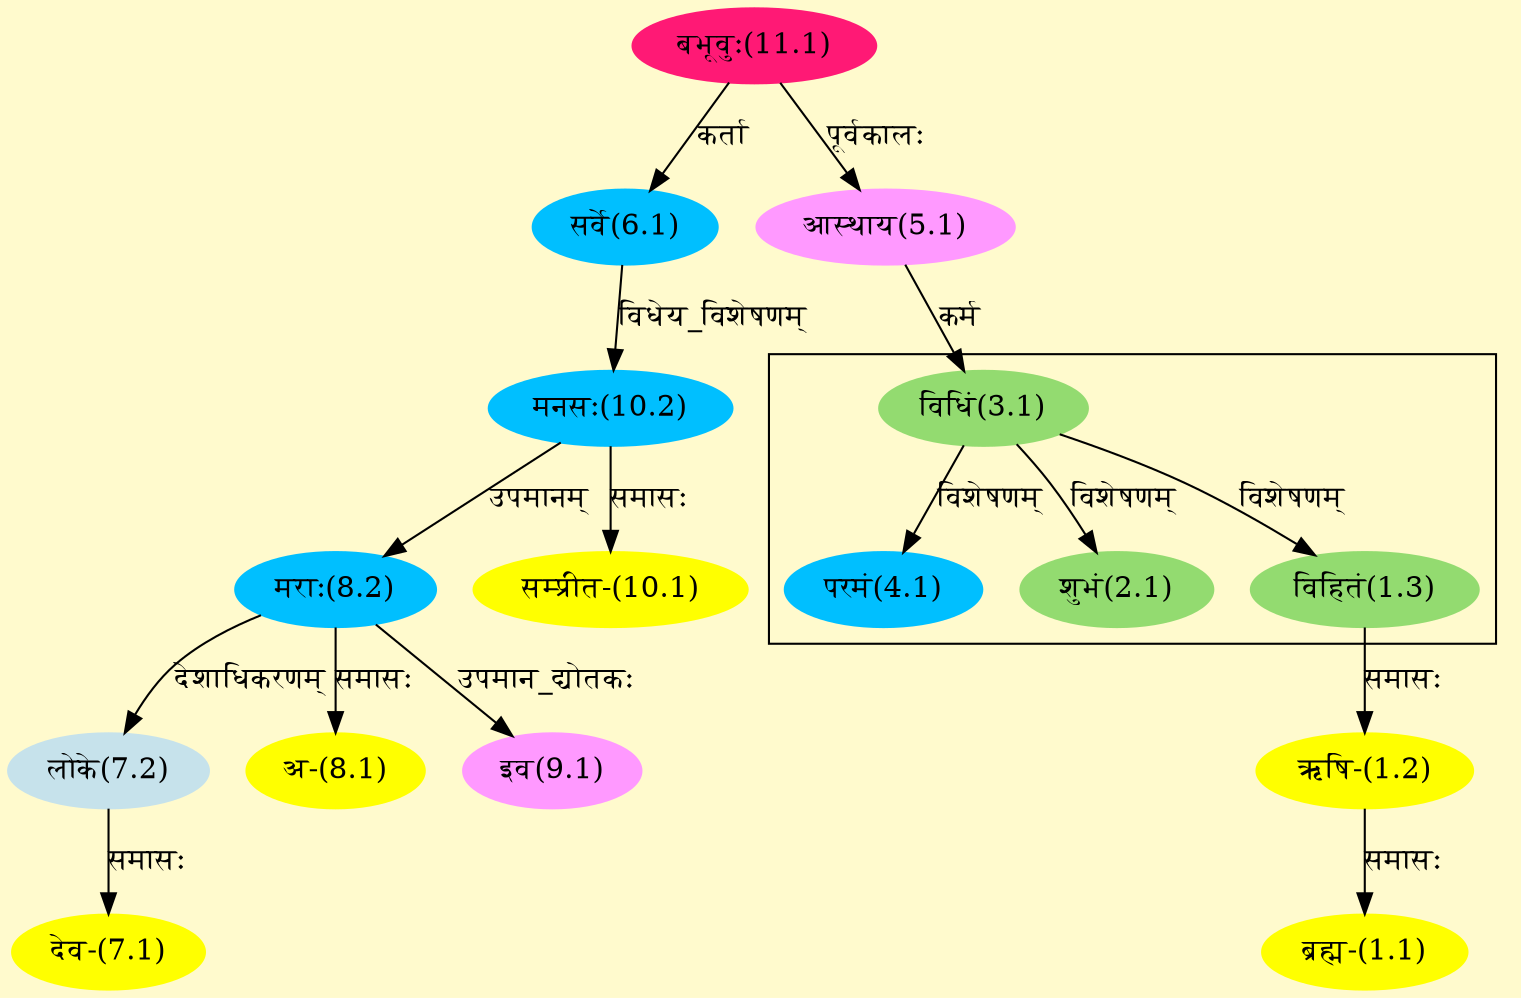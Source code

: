 digraph G{
rankdir=BT;
 compound=true;
 bgcolor="lemonchiffon1";

subgraph cluster_1{
Node1_3 [style=filled, color="#93DB70" label = "विहितं(1.3)"]
Node3_1 [style=filled, color="#93DB70" label = "विधिं(3.1)"]
Node2_1 [style=filled, color="#93DB70" label = "शुभं(2.1)"]
Node4_1 [style=filled, color="#00BFFF" label = "परमं(4.1)"]

}
Node1_1 [style=filled, color="#FFFF00" label = "ब्रह्म-(1.1)"]
Node1_2 [style=filled, color="#FFFF00" label = "ऋषि-(1.2)"]
Node1_3 [style=filled, color="#93DB70" label = "विहितं(1.3)"]
Node3_1 [style=filled, color="#93DB70" label = "विधिं(3.1)"]
Node5_1 [style=filled, color="#FF99FF" label = "आस्थाय(5.1)"]
Node11_1 [style=filled, color="#FF1975" label = "बभूवुः(11.1)"]
Node6_1 [style=filled, color="#00BFFF" label = "सर्वे(6.1)"]
Node7_1 [style=filled, color="#FFFF00" label = "देव-(7.1)"]
Node7_2 [style=filled, color="#C6E2EB" label = "लोके(7.2)"]
Node8_2 [style=filled, color="#00BFFF" label = "मराः(8.2)"]
Node8_1 [style=filled, color="#FFFF00" label = "अ-(8.1)"]
Node10_2 [style=filled, color="#00BFFF" label = "मनसः(10.2)"]
Node9_1 [style=filled, color="#FF99FF" label = "इव(9.1)"]
Node10_1 [style=filled, color="#FFFF00" label = "सम्प्रीत-(10.1)"]
/* Start of Relations section */

Node1_1 -> Node1_2 [  label="समासः"  dir="back" ]
Node1_2 -> Node1_3 [  label="समासः"  dir="back" ]
Node1_3 -> Node3_1 [  label="विशेषणम्"  dir="back" ]
Node2_1 -> Node3_1 [  label="विशेषणम्"  dir="back" ]
Node3_1 -> Node5_1 [  label="कर्म"  dir="back" ]
Node4_1 -> Node3_1 [  label="विशेषणम्"  dir="back" ]
Node5_1 -> Node11_1 [  label="पूर्वकालः"  dir="back" ]
Node6_1 -> Node11_1 [  label="कर्ता"  dir="back" ]
Node7_1 -> Node7_2 [  label="समासः"  dir="back" ]
Node7_2 -> Node8_2 [  label="देशाधिकरणम्"  dir="back" ]
Node8_1 -> Node8_2 [  label="समासः"  dir="back" ]
Node8_2 -> Node10_2 [  label="उपमानम्"  dir="back" ]
Node9_1 -> Node8_2 [  label="उपमान_द्योतकः"  dir="back" ]
Node10_1 -> Node10_2 [  label="समासः"  dir="back" ]
Node10_2 -> Node6_1 [  label="विधेय_विशेषणम्"  dir="back" ]
}
